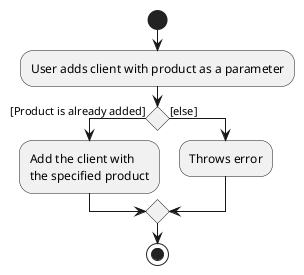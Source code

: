 @startuml
'https://plantuml.com/activity-diagram-beta

start
:User adds client with product as a parameter;
if () then ([Product is already added])
  :Add the client with
  the specified product;
else ([else])
  :Throws error;
endif

stop

@enduml
